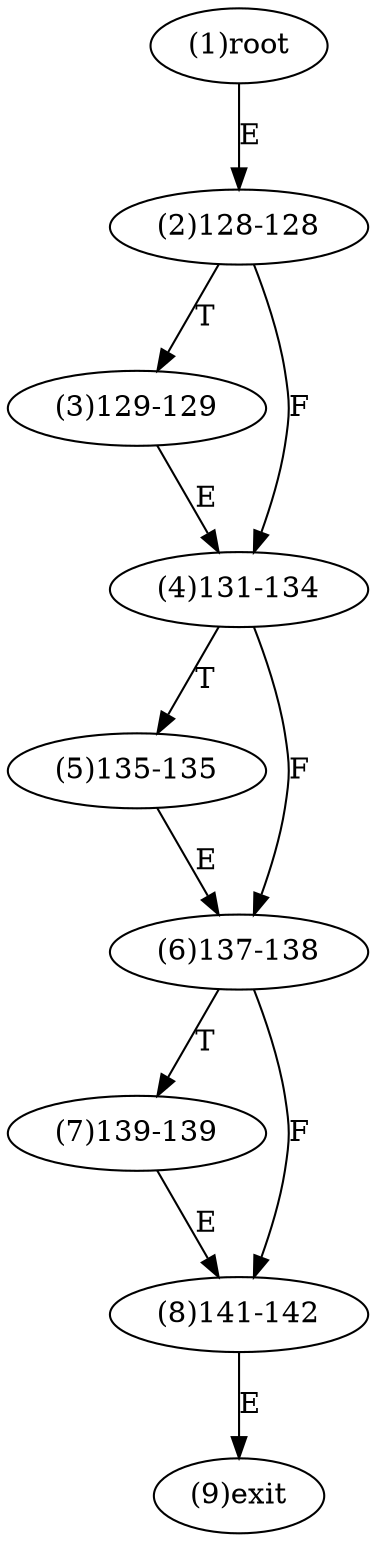digraph "" { 
1[ label="(1)root"];
2[ label="(2)128-128"];
3[ label="(3)129-129"];
4[ label="(4)131-134"];
5[ label="(5)135-135"];
6[ label="(6)137-138"];
7[ label="(7)139-139"];
8[ label="(8)141-142"];
9[ label="(9)exit"];
1->2[ label="E"];
2->4[ label="F"];
2->3[ label="T"];
3->4[ label="E"];
4->6[ label="F"];
4->5[ label="T"];
5->6[ label="E"];
6->8[ label="F"];
6->7[ label="T"];
7->8[ label="E"];
8->9[ label="E"];
}